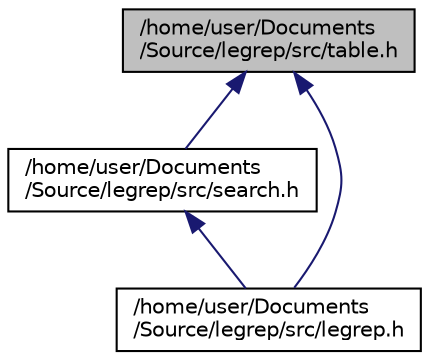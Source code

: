 digraph "/home/user/Documents/Source/legrep/src/table.h"
{
  edge [fontname="Helvetica",fontsize="10",labelfontname="Helvetica",labelfontsize="10"];
  node [fontname="Helvetica",fontsize="10",shape=record];
  Node1 [label="/home/user/Documents\l/Source/legrep/src/table.h",height=0.2,width=0.4,color="black", fillcolor="grey75", style="filled", fontcolor="black"];
  Node1 -> Node2 [dir="back",color="midnightblue",fontsize="10",style="solid",fontname="Helvetica"];
  Node2 [label="/home/user/Documents\l/Source/legrep/src/search.h",height=0.2,width=0.4,color="black", fillcolor="white", style="filled",URL="$search_8h_source.html"];
  Node2 -> Node3 [dir="back",color="midnightblue",fontsize="10",style="solid",fontname="Helvetica"];
  Node3 [label="/home/user/Documents\l/Source/legrep/src/legrep.h",height=0.2,width=0.4,color="black", fillcolor="white", style="filled",URL="$legrep_8h_source.html"];
  Node1 -> Node3 [dir="back",color="midnightblue",fontsize="10",style="solid",fontname="Helvetica"];
}
